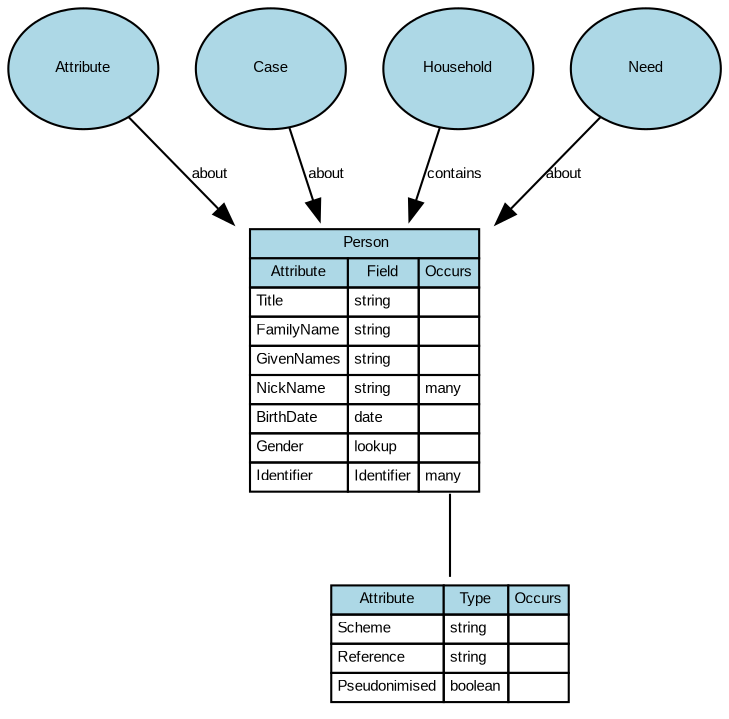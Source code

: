 digraph {
	graph [overlap=false splines=true]
	node [black=black color=black fillcolor=lightblue fontname=Arial fontsize=7]
	edge [fontname=Arial fontsize=7 labelfontname=Arial labelfontsize=7 len=3.0]
	table_port30 [label=<<table border='0' cellborder='1' cellspacing='0'><tr><td bgcolor='lightblue'>Attribute</td><td bgcolor='lightblue'>Type</td><td bgcolor='lightblue'>Occurs</td></tr><tr><td align='left' balign='left' valign='top'>Scheme</td><td align='left' balign='left' valign='top'>string</td><td align='left' balign='left' valign='top'></td></tr><tr><td align='left' balign='left' valign='top'>Reference</td><td align='left' balign='left' valign='top'>string</td><td align='left' balign='left' valign='top'></td></tr><tr><td align='left' balign='left' valign='top'>Pseudonimised</td><td align='left' balign='left' valign='top'>boolean</td><td align='left' balign='left' valign='top'></td></tr></table>> shape=plaintext]
	Person:30 -> table_port30 [dir=none]
	Person [label=<<table border='0' cellborder='1' cellspacing='0'><tr><td colspan='3' bgcolor='lightblue'> Person</td></tr><tr><td bgcolor='lightblue'>Attribute</td><td bgcolor='lightblue'>Field</td><td bgcolor='lightblue'>Occurs</td></tr><tr><td align='left' balign='left' valign='top'>Title</td><td align='left' balign='left' valign='top'>string</td><td align='left' balign='left' valign='top'></td></tr><tr><td align='left' balign='left' valign='top'>FamilyName</td><td align='left' balign='left' valign='top'>string</td><td align='left' balign='left' valign='top'></td></tr><tr><td align='left' balign='left' valign='top'>GivenNames</td><td align='left' balign='left' valign='top'>string</td><td align='left' balign='left' valign='top'></td></tr><tr><td align='left' balign='left' valign='top'>NickName</td><td align='left' balign='left' valign='top'>string</td><td align='left' balign='left' valign='top'>many</td></tr><tr><td align='left' balign='left' valign='top'>BirthDate</td><td align='left' balign='left' valign='top'>date</td><td align='left' balign='left' valign='top'></td></tr><tr><td align='left' balign='left' valign='top'>Gender</td><td align='left' balign='left' valign='top'>lookup</td><td align='left' balign='left' valign='top'></td></tr><tr><td align='left' balign='left' valign='top'>Identifier</td><td align='left' balign='left' valign='top'>Identifier</td><td align='left' balign='left' valign='top' port='30'>many</td></tr></table>> URL="#Person" shape=plaintext]
	ConceptOf_Attribute [label=Attribute URL="#Person" fixedsize=true height=0.8 style=filled width=1.0]
	ConceptOf_Attribute -> Person [label=about]
	ConceptOf_Case [label=Case URL="#Person" fixedsize=true height=0.8 style=filled width=1.0]
	ConceptOf_Case -> Person [label=about]
	ConceptOf_Household [label=Household URL="#Person" fixedsize=true height=0.8 style=filled width=1.0]
	ConceptOf_Household -> Person [label=contains]
	ConceptOf_Need [label=Need URL="#Person" fixedsize=true height=0.8 style=filled width=1.0]
	ConceptOf_Need -> Person [label=about]
}
